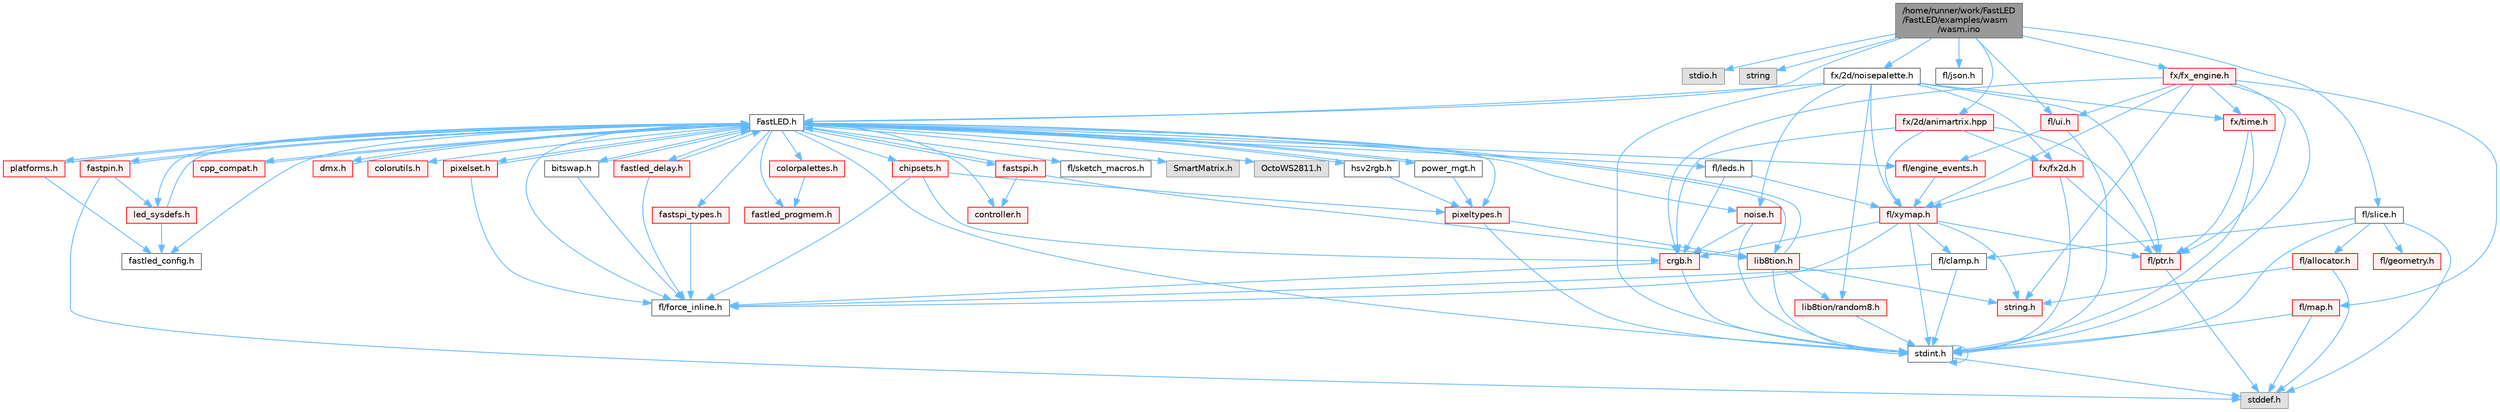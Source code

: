 digraph "/home/runner/work/FastLED/FastLED/examples/wasm/wasm.ino"
{
 // INTERACTIVE_SVG=YES
 // LATEX_PDF_SIZE
  bgcolor="transparent";
  edge [fontname=Helvetica,fontsize=10,labelfontname=Helvetica,labelfontsize=10];
  node [fontname=Helvetica,fontsize=10,shape=box,height=0.2,width=0.4];
  Node1 [id="Node000001",label="/home/runner/work/FastLED\l/FastLED/examples/wasm\l/wasm.ino",height=0.2,width=0.4,color="gray40", fillcolor="grey60", style="filled", fontcolor="black",tooltip="Demonstrates an advanced ino file with multiple effects and UI elements."];
  Node1 -> Node2 [id="edge1_Node000001_Node000002",color="steelblue1",style="solid",tooltip=" "];
  Node2 [id="Node000002",label="stdio.h",height=0.2,width=0.4,color="grey60", fillcolor="#E0E0E0", style="filled",tooltip=" "];
  Node1 -> Node3 [id="edge2_Node000001_Node000003",color="steelblue1",style="solid",tooltip=" "];
  Node3 [id="Node000003",label="string",height=0.2,width=0.4,color="grey60", fillcolor="#E0E0E0", style="filled",tooltip=" "];
  Node1 -> Node4 [id="edge3_Node000001_Node000004",color="steelblue1",style="solid",tooltip=" "];
  Node4 [id="Node000004",label="FastLED.h",height=0.2,width=0.4,color="grey40", fillcolor="white", style="filled",URL="$db/d97/_fast_l_e_d_8h.html",tooltip="central include file for FastLED, defines the CFastLED class/object"];
  Node4 -> Node5 [id="edge4_Node000004_Node000005",color="steelblue1",style="solid",tooltip=" "];
  Node5 [id="Node000005",label="stdint.h",height=0.2,width=0.4,color="grey40", fillcolor="white", style="filled",URL="$df/dd8/stdint_8h.html",tooltip=" "];
  Node5 -> Node6 [id="edge5_Node000005_Node000006",color="steelblue1",style="solid",tooltip=" "];
  Node6 [id="Node000006",label="stddef.h",height=0.2,width=0.4,color="grey60", fillcolor="#E0E0E0", style="filled",tooltip=" "];
  Node5 -> Node5 [id="edge6_Node000005_Node000005",color="steelblue1",style="solid",tooltip=" "];
  Node4 -> Node7 [id="edge7_Node000004_Node000007",color="steelblue1",style="solid",tooltip=" "];
  Node7 [id="Node000007",label="SmartMatrix.h",height=0.2,width=0.4,color="grey60", fillcolor="#E0E0E0", style="filled",tooltip=" "];
  Node4 -> Node8 [id="edge8_Node000004_Node000008",color="steelblue1",style="solid",tooltip=" "];
  Node8 [id="Node000008",label="OctoWS2811.h",height=0.2,width=0.4,color="grey60", fillcolor="#E0E0E0", style="filled",tooltip=" "];
  Node4 -> Node9 [id="edge9_Node000004_Node000009",color="steelblue1",style="solid",tooltip=" "];
  Node9 [id="Node000009",label="fl/force_inline.h",height=0.2,width=0.4,color="grey40", fillcolor="white", style="filled",URL="$d4/d64/force__inline_8h.html",tooltip=" "];
  Node4 -> Node10 [id="edge10_Node000004_Node000010",color="steelblue1",style="solid",tooltip=" "];
  Node10 [id="Node000010",label="cpp_compat.h",height=0.2,width=0.4,color="red", fillcolor="#FFF0F0", style="filled",URL="$d9/d13/cpp__compat_8h.html",tooltip="Compatibility functions based on C++ version."];
  Node10 -> Node4 [id="edge11_Node000010_Node000004",color="steelblue1",style="solid",tooltip=" "];
  Node4 -> Node12 [id="edge12_Node000004_Node000012",color="steelblue1",style="solid",tooltip=" "];
  Node12 [id="Node000012",label="fastled_config.h",height=0.2,width=0.4,color="grey40", fillcolor="white", style="filled",URL="$d5/d11/fastled__config_8h.html",tooltip="Contains definitions that can be used to configure FastLED at compile time."];
  Node4 -> Node13 [id="edge13_Node000004_Node000013",color="steelblue1",style="solid",tooltip=" "];
  Node13 [id="Node000013",label="led_sysdefs.h",height=0.2,width=0.4,color="red", fillcolor="#FFF0F0", style="filled",URL="$d9/d3e/led__sysdefs_8h.html",tooltip="Determines which platform system definitions to include."];
  Node13 -> Node4 [id="edge14_Node000013_Node000004",color="steelblue1",style="solid",tooltip=" "];
  Node13 -> Node12 [id="edge15_Node000013_Node000012",color="steelblue1",style="solid",tooltip=" "];
  Node4 -> Node15 [id="edge16_Node000004_Node000015",color="steelblue1",style="solid",tooltip=" "];
  Node15 [id="Node000015",label="fastled_delay.h",height=0.2,width=0.4,color="red", fillcolor="#FFF0F0", style="filled",URL="$d0/da8/fastled__delay_8h.html",tooltip="Utility functions and classes for managing delay cycles."];
  Node15 -> Node4 [id="edge17_Node000015_Node000004",color="steelblue1",style="solid",tooltip=" "];
  Node15 -> Node9 [id="edge18_Node000015_Node000009",color="steelblue1",style="solid",tooltip=" "];
  Node4 -> Node17 [id="edge19_Node000004_Node000017",color="steelblue1",style="solid",tooltip=" "];
  Node17 [id="Node000017",label="bitswap.h",height=0.2,width=0.4,color="grey40", fillcolor="white", style="filled",URL="$de/ded/bitswap_8h.html",tooltip="Functions for doing a rotation of bits/bytes used by parallel output."];
  Node17 -> Node4 [id="edge20_Node000017_Node000004",color="steelblue1",style="solid",tooltip=" "];
  Node17 -> Node9 [id="edge21_Node000017_Node000009",color="steelblue1",style="solid",tooltip=" "];
  Node4 -> Node18 [id="edge22_Node000004_Node000018",color="steelblue1",style="solid",tooltip=" "];
  Node18 [id="Node000018",label="controller.h",height=0.2,width=0.4,color="red", fillcolor="#FFF0F0", style="filled",URL="$d2/dd9/controller_8h.html",tooltip="deprecated: base definitions used by led controllers for writing out led data"];
  Node4 -> Node72 [id="edge23_Node000004_Node000072",color="steelblue1",style="solid",tooltip=" "];
  Node72 [id="Node000072",label="fastpin.h",height=0.2,width=0.4,color="red", fillcolor="#FFF0F0", style="filled",URL="$db/d65/fastpin_8h.html",tooltip="Class base definitions for defining fast pin access."];
  Node72 -> Node4 [id="edge24_Node000072_Node000004",color="steelblue1",style="solid",tooltip=" "];
  Node72 -> Node13 [id="edge25_Node000072_Node000013",color="steelblue1",style="solid",tooltip=" "];
  Node72 -> Node6 [id="edge26_Node000072_Node000006",color="steelblue1",style="solid",tooltip=" "];
  Node4 -> Node73 [id="edge27_Node000004_Node000073",color="steelblue1",style="solid",tooltip=" "];
  Node73 [id="Node000073",label="fastspi_types.h",height=0.2,width=0.4,color="red", fillcolor="#FFF0F0", style="filled",URL="$d2/ddb/fastspi__types_8h.html",tooltip="Data types and constants used by SPI interfaces."];
  Node73 -> Node9 [id="edge28_Node000073_Node000009",color="steelblue1",style="solid",tooltip=" "];
  Node4 -> Node74 [id="edge29_Node000004_Node000074",color="steelblue1",style="solid",tooltip=" "];
  Node74 [id="Node000074",label="dmx.h",height=0.2,width=0.4,color="red", fillcolor="#FFF0F0", style="filled",URL="$d3/de1/dmx_8h.html",tooltip="Defines the DMX512-based LED controllers."];
  Node74 -> Node4 [id="edge30_Node000074_Node000004",color="steelblue1",style="solid",tooltip=" "];
  Node4 -> Node77 [id="edge31_Node000004_Node000077",color="steelblue1",style="solid",tooltip=" "];
  Node77 [id="Node000077",label="platforms.h",height=0.2,width=0.4,color="red", fillcolor="#FFF0F0", style="filled",URL="$da/dc9/platforms_8h.html",tooltip="Determines which platforms headers to include."];
  Node77 -> Node4 [id="edge32_Node000077_Node000004",color="steelblue1",style="solid",tooltip=" "];
  Node77 -> Node12 [id="edge33_Node000077_Node000012",color="steelblue1",style="solid",tooltip=" "];
  Node4 -> Node79 [id="edge34_Node000004_Node000079",color="steelblue1",style="solid",tooltip=" "];
  Node79 [id="Node000079",label="fastled_progmem.h",height=0.2,width=0.4,color="red", fillcolor="#FFF0F0", style="filled",URL="$df/dab/fastled__progmem_8h.html",tooltip="Wrapper definitions to allow seamless use of PROGMEM in environments that have it."];
  Node4 -> Node21 [id="edge35_Node000004_Node000021",color="steelblue1",style="solid",tooltip=" "];
  Node21 [id="Node000021",label="lib8tion.h",height=0.2,width=0.4,color="red", fillcolor="#FFF0F0", style="filled",URL="$df/da5/lib8tion_8h.html",tooltip="Fast, efficient 8-bit math functions specifically designed for high-performance LED programming."];
  Node21 -> Node4 [id="edge36_Node000021_Node000004",color="steelblue1",style="solid",tooltip=" "];
  Node21 -> Node5 [id="edge37_Node000021_Node000005",color="steelblue1",style="solid",tooltip=" "];
  Node21 -> Node26 [id="edge38_Node000021_Node000026",color="steelblue1",style="solid",tooltip=" "];
  Node26 [id="Node000026",label="string.h",height=0.2,width=0.4,color="red", fillcolor="#FFF0F0", style="filled",URL="$da/d66/string_8h.html",tooltip=" "];
  Node21 -> Node51 [id="edge39_Node000021_Node000051",color="steelblue1",style="solid",tooltip=" "];
  Node51 [id="Node000051",label="lib8tion/random8.h",height=0.2,width=0.4,color="red", fillcolor="#FFF0F0", style="filled",URL="$d9/dfa/random8_8h.html",tooltip="Fast, efficient random number generators specifically designed for high-performance LED programming."];
  Node51 -> Node5 [id="edge40_Node000051_Node000005",color="steelblue1",style="solid",tooltip=" "];
  Node4 -> Node20 [id="edge41_Node000004_Node000020",color="steelblue1",style="solid",tooltip=" "];
  Node20 [id="Node000020",label="pixeltypes.h",height=0.2,width=0.4,color="red", fillcolor="#FFF0F0", style="filled",URL="$d2/dba/pixeltypes_8h.html",tooltip="Includes defintions for RGB and HSV pixels."];
  Node20 -> Node5 [id="edge42_Node000020_Node000005",color="steelblue1",style="solid",tooltip=" "];
  Node20 -> Node21 [id="edge43_Node000020_Node000021",color="steelblue1",style="solid",tooltip=" "];
  Node4 -> Node80 [id="edge44_Node000004_Node000080",color="steelblue1",style="solid",tooltip=" "];
  Node80 [id="Node000080",label="hsv2rgb.h",height=0.2,width=0.4,color="grey40", fillcolor="white", style="filled",URL="$de/d9a/hsv2rgb_8h.html",tooltip="Functions to convert from the HSV colorspace to the RGB colorspace."];
  Node80 -> Node4 [id="edge45_Node000080_Node000004",color="steelblue1",style="solid",tooltip=" "];
  Node80 -> Node20 [id="edge46_Node000080_Node000020",color="steelblue1",style="solid",tooltip=" "];
  Node4 -> Node81 [id="edge47_Node000004_Node000081",color="steelblue1",style="solid",tooltip=" "];
  Node81 [id="Node000081",label="colorutils.h",height=0.2,width=0.4,color="red", fillcolor="#FFF0F0", style="filled",URL="$d1/dfb/colorutils_8h.html",tooltip=" "];
  Node4 -> Node86 [id="edge48_Node000004_Node000086",color="steelblue1",style="solid",tooltip=" "];
  Node86 [id="Node000086",label="pixelset.h",height=0.2,width=0.4,color="red", fillcolor="#FFF0F0", style="filled",URL="$d4/d46/pixelset_8h.html",tooltip="Declares classes for managing logical groups of LEDs."];
  Node86 -> Node9 [id="edge49_Node000086_Node000009",color="steelblue1",style="solid",tooltip=" "];
  Node86 -> Node4 [id="edge50_Node000086_Node000004",color="steelblue1",style="solid",tooltip=" "];
  Node4 -> Node87 [id="edge51_Node000004_Node000087",color="steelblue1",style="solid",tooltip=" "];
  Node87 [id="Node000087",label="colorpalettes.h",height=0.2,width=0.4,color="red", fillcolor="#FFF0F0", style="filled",URL="$dc/dcc/colorpalettes_8h.html",tooltip="Declarations for the predefined color palettes supplied by FastLED."];
  Node87 -> Node79 [id="edge52_Node000087_Node000079",color="steelblue1",style="solid",tooltip=" "];
  Node4 -> Node88 [id="edge53_Node000004_Node000088",color="steelblue1",style="solid",tooltip=" "];
  Node88 [id="Node000088",label="noise.h",height=0.2,width=0.4,color="red", fillcolor="#FFF0F0", style="filled",URL="$d1/d31/noise_8h.html",tooltip="Functions to generate and fill arrays with noise."];
  Node88 -> Node5 [id="edge54_Node000088_Node000005",color="steelblue1",style="solid",tooltip=" "];
  Node88 -> Node47 [id="edge55_Node000088_Node000047",color="steelblue1",style="solid",tooltip=" "];
  Node47 [id="Node000047",label="crgb.h",height=0.2,width=0.4,color="red", fillcolor="#FFF0F0", style="filled",URL="$db/dd1/crgb_8h.html",tooltip="Defines the red, green, and blue (RGB) pixel struct."];
  Node47 -> Node5 [id="edge56_Node000047_Node000005",color="steelblue1",style="solid",tooltip=" "];
  Node47 -> Node9 [id="edge57_Node000047_Node000009",color="steelblue1",style="solid",tooltip=" "];
  Node4 -> Node89 [id="edge58_Node000004_Node000089",color="steelblue1",style="solid",tooltip=" "];
  Node89 [id="Node000089",label="power_mgt.h",height=0.2,width=0.4,color="grey40", fillcolor="white", style="filled",URL="$dc/d5b/power__mgt_8h.html",tooltip="Functions to limit the power used by FastLED."];
  Node89 -> Node4 [id="edge59_Node000089_Node000004",color="steelblue1",style="solid",tooltip=" "];
  Node89 -> Node20 [id="edge60_Node000089_Node000020",color="steelblue1",style="solid",tooltip=" "];
  Node4 -> Node90 [id="edge61_Node000004_Node000090",color="steelblue1",style="solid",tooltip=" "];
  Node90 [id="Node000090",label="fastspi.h",height=0.2,width=0.4,color="red", fillcolor="#FFF0F0", style="filled",URL="$d6/ddc/fastspi_8h.html",tooltip="Serial peripheral interface (SPI) definitions per platform."];
  Node90 -> Node4 [id="edge62_Node000090_Node000004",color="steelblue1",style="solid",tooltip=" "];
  Node90 -> Node18 [id="edge63_Node000090_Node000018",color="steelblue1",style="solid",tooltip=" "];
  Node90 -> Node21 [id="edge64_Node000090_Node000021",color="steelblue1",style="solid",tooltip=" "];
  Node4 -> Node92 [id="edge65_Node000004_Node000092",color="steelblue1",style="solid",tooltip=" "];
  Node92 [id="Node000092",label="chipsets.h",height=0.2,width=0.4,color="red", fillcolor="#FFF0F0", style="filled",URL="$db/d66/chipsets_8h.html",tooltip="Contains the bulk of the definitions for the various LED chipsets supported."];
  Node92 -> Node20 [id="edge66_Node000092_Node000020",color="steelblue1",style="solid",tooltip=" "];
  Node92 -> Node9 [id="edge67_Node000092_Node000009",color="steelblue1",style="solid",tooltip=" "];
  Node92 -> Node47 [id="edge68_Node000092_Node000047",color="steelblue1",style="solid",tooltip=" "];
  Node4 -> Node61 [id="edge69_Node000004_Node000061",color="steelblue1",style="solid",tooltip=" "];
  Node61 [id="Node000061",label="fl/engine_events.h",height=0.2,width=0.4,color="red", fillcolor="#FFF0F0", style="filled",URL="$db/dc0/engine__events_8h.html",tooltip=" "];
  Node61 -> Node69 [id="edge70_Node000061_Node000069",color="steelblue1",style="solid",tooltip=" "];
  Node69 [id="Node000069",label="fl/xymap.h",height=0.2,width=0.4,color="red", fillcolor="#FFF0F0", style="filled",URL="$da/d61/xymap_8h.html",tooltip=" "];
  Node69 -> Node5 [id="edge71_Node000069_Node000005",color="steelblue1",style="solid",tooltip=" "];
  Node69 -> Node26 [id="edge72_Node000069_Node000026",color="steelblue1",style="solid",tooltip=" "];
  Node69 -> Node47 [id="edge73_Node000069_Node000047",color="steelblue1",style="solid",tooltip=" "];
  Node69 -> Node30 [id="edge74_Node000069_Node000030",color="steelblue1",style="solid",tooltip=" "];
  Node30 [id="Node000030",label="fl/clamp.h",height=0.2,width=0.4,color="grey40", fillcolor="white", style="filled",URL="$d6/dd3/clamp_8h.html",tooltip=" "];
  Node30 -> Node5 [id="edge75_Node000030_Node000005",color="steelblue1",style="solid",tooltip=" "];
  Node30 -> Node9 [id="edge76_Node000030_Node000009",color="steelblue1",style="solid",tooltip=" "];
  Node69 -> Node9 [id="edge77_Node000069_Node000009",color="steelblue1",style="solid",tooltip=" "];
  Node69 -> Node33 [id="edge78_Node000069_Node000033",color="steelblue1",style="solid",tooltip=" "];
  Node33 [id="Node000033",label="fl/ptr.h",height=0.2,width=0.4,color="red", fillcolor="#FFF0F0", style="filled",URL="$dd/d98/ptr_8h.html",tooltip=" "];
  Node33 -> Node6 [id="edge79_Node000033_Node000006",color="steelblue1",style="solid",tooltip=" "];
  Node4 -> Node93 [id="edge80_Node000004_Node000093",color="steelblue1",style="solid",tooltip=" "];
  Node93 [id="Node000093",label="fl/leds.h",height=0.2,width=0.4,color="grey40", fillcolor="white", style="filled",URL="$da/d78/leds_8h.html",tooltip=" "];
  Node93 -> Node47 [id="edge81_Node000093_Node000047",color="steelblue1",style="solid",tooltip=" "];
  Node93 -> Node69 [id="edge82_Node000093_Node000069",color="steelblue1",style="solid",tooltip=" "];
  Node4 -> Node94 [id="edge83_Node000004_Node000094",color="steelblue1",style="solid",tooltip=" "];
  Node94 [id="Node000094",label="fl/sketch_macros.h",height=0.2,width=0.4,color="grey40", fillcolor="white", style="filled",URL="$d1/dbc/sketch__macros_8h.html",tooltip=" "];
  Node1 -> Node95 [id="edge84_Node000001_Node000095",color="steelblue1",style="solid",tooltip=" "];
  Node95 [id="Node000095",label="fx/2d/noisepalette.h",height=0.2,width=0.4,color="grey40", fillcolor="white", style="filled",URL="$d6/dc7/noisepalette_8h.html",tooltip="Demonstrates how to mix noise generation with color palettes on a 2D LED matrix."];
  Node95 -> Node5 [id="edge85_Node000095_Node000005",color="steelblue1",style="solid",tooltip=" "];
  Node95 -> Node4 [id="edge86_Node000095_Node000004",color="steelblue1",style="solid",tooltip=" "];
  Node95 -> Node33 [id="edge87_Node000095_Node000033",color="steelblue1",style="solid",tooltip=" "];
  Node95 -> Node69 [id="edge88_Node000095_Node000069",color="steelblue1",style="solid",tooltip=" "];
  Node95 -> Node96 [id="edge89_Node000095_Node000096",color="steelblue1",style="solid",tooltip=" "];
  Node96 [id="Node000096",label="fx/fx2d.h",height=0.2,width=0.4,color="red", fillcolor="#FFF0F0", style="filled",URL="$d9/d43/fx2d_8h.html",tooltip=" "];
  Node96 -> Node5 [id="edge90_Node000096_Node000005",color="steelblue1",style="solid",tooltip=" "];
  Node96 -> Node33 [id="edge91_Node000096_Node000033",color="steelblue1",style="solid",tooltip=" "];
  Node96 -> Node69 [id="edge92_Node000096_Node000069",color="steelblue1",style="solid",tooltip=" "];
  Node95 -> Node100 [id="edge93_Node000095_Node000100",color="steelblue1",style="solid",tooltip=" "];
  Node100 [id="Node000100",label="fx/time.h",height=0.2,width=0.4,color="red", fillcolor="#FFF0F0", style="filled",URL="$de/df7/time_8h.html",tooltip=" "];
  Node100 -> Node5 [id="edge94_Node000100_Node000005",color="steelblue1",style="solid",tooltip=" "];
  Node100 -> Node33 [id="edge95_Node000100_Node000033",color="steelblue1",style="solid",tooltip=" "];
  Node95 -> Node51 [id="edge96_Node000095_Node000051",color="steelblue1",style="solid",tooltip=" "];
  Node95 -> Node88 [id="edge97_Node000095_Node000088",color="steelblue1",style="solid",tooltip=" "];
  Node1 -> Node101 [id="edge98_Node000001_Node000101",color="steelblue1",style="solid",tooltip=" "];
  Node101 [id="Node000101",label="fl/json.h",height=0.2,width=0.4,color="grey40", fillcolor="white", style="filled",URL="$d7/d91/fl_2json_8h.html",tooltip=" "];
  Node1 -> Node102 [id="edge99_Node000001_Node000102",color="steelblue1",style="solid",tooltip=" "];
  Node102 [id="Node000102",label="fl/slice.h",height=0.2,width=0.4,color="grey40", fillcolor="white", style="filled",URL="$d0/d48/slice_8h.html",tooltip=" "];
  Node102 -> Node6 [id="edge100_Node000102_Node000006",color="steelblue1",style="solid",tooltip=" "];
  Node102 -> Node5 [id="edge101_Node000102_Node000005",color="steelblue1",style="solid",tooltip=" "];
  Node102 -> Node30 [id="edge102_Node000102_Node000030",color="steelblue1",style="solid",tooltip=" "];
  Node102 -> Node28 [id="edge103_Node000102_Node000028",color="steelblue1",style="solid",tooltip=" "];
  Node28 [id="Node000028",label="fl/geometry.h",height=0.2,width=0.4,color="red", fillcolor="#FFF0F0", style="filled",URL="$d4/d67/geometry_8h.html",tooltip=" "];
  Node102 -> Node35 [id="edge104_Node000102_Node000035",color="steelblue1",style="solid",tooltip=" "];
  Node35 [id="Node000035",label="fl/allocator.h",height=0.2,width=0.4,color="red", fillcolor="#FFF0F0", style="filled",URL="$da/da9/allocator_8h.html",tooltip=" "];
  Node35 -> Node6 [id="edge105_Node000035_Node000006",color="steelblue1",style="solid",tooltip=" "];
  Node35 -> Node26 [id="edge106_Node000035_Node000026",color="steelblue1",style="solid",tooltip=" "];
  Node1 -> Node103 [id="edge107_Node000001_Node000103",color="steelblue1",style="solid",tooltip=" "];
  Node103 [id="Node000103",label="fx/fx_engine.h",height=0.2,width=0.4,color="red", fillcolor="#FFF0F0", style="filled",URL="$d9/d3c/fx__engine_8h.html",tooltip=" "];
  Node103 -> Node5 [id="edge108_Node000103_Node000005",color="steelblue1",style="solid",tooltip=" "];
  Node103 -> Node26 [id="edge109_Node000103_Node000026",color="steelblue1",style="solid",tooltip=" "];
  Node103 -> Node47 [id="edge110_Node000103_Node000047",color="steelblue1",style="solid",tooltip=" "];
  Node103 -> Node64 [id="edge111_Node000103_Node000064",color="steelblue1",style="solid",tooltip=" "];
  Node64 [id="Node000064",label="fl/map.h",height=0.2,width=0.4,color="red", fillcolor="#FFF0F0", style="filled",URL="$dc/db7/map_8h.html",tooltip=" "];
  Node64 -> Node6 [id="edge112_Node000064_Node000006",color="steelblue1",style="solid",tooltip=" "];
  Node64 -> Node5 [id="edge113_Node000064_Node000005",color="steelblue1",style="solid",tooltip=" "];
  Node103 -> Node33 [id="edge114_Node000103_Node000033",color="steelblue1",style="solid",tooltip=" "];
  Node103 -> Node104 [id="edge115_Node000103_Node000104",color="steelblue1",style="solid",tooltip=" "];
  Node104 [id="Node000104",label="fl/ui.h",height=0.2,width=0.4,color="red", fillcolor="#FFF0F0", style="filled",URL="$d9/d3b/ui_8h.html",tooltip=" "];
  Node104 -> Node5 [id="edge116_Node000104_Node000005",color="steelblue1",style="solid",tooltip=" "];
  Node104 -> Node61 [id="edge117_Node000104_Node000061",color="steelblue1",style="solid",tooltip=" "];
  Node103 -> Node69 [id="edge118_Node000103_Node000069",color="steelblue1",style="solid",tooltip=" "];
  Node103 -> Node100 [id="edge119_Node000103_Node000100",color="steelblue1",style="solid",tooltip=" "];
  Node1 -> Node122 [id="edge120_Node000001_Node000122",color="steelblue1",style="solid",tooltip=" "];
  Node122 [id="Node000122",label="fx/2d/animartrix.hpp",height=0.2,width=0.4,color="red", fillcolor="#FFF0F0", style="filled",URL="$d3/dc3/animartrix_8hpp.html",tooltip=" "];
  Node122 -> Node47 [id="edge121_Node000122_Node000047",color="steelblue1",style="solid",tooltip=" "];
  Node122 -> Node33 [id="edge122_Node000122_Node000033",color="steelblue1",style="solid",tooltip=" "];
  Node122 -> Node69 [id="edge123_Node000122_Node000069",color="steelblue1",style="solid",tooltip=" "];
  Node122 -> Node96 [id="edge124_Node000122_Node000096",color="steelblue1",style="solid",tooltip=" "];
  Node1 -> Node104 [id="edge125_Node000001_Node000104",color="steelblue1",style="solid",tooltip=" "];
}
